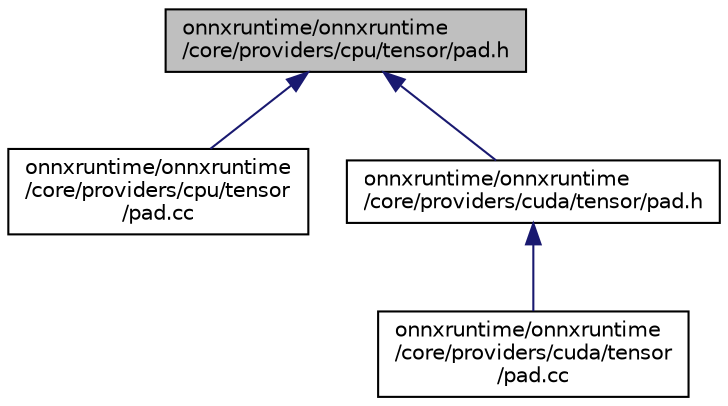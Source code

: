 digraph "onnxruntime/onnxruntime/core/providers/cpu/tensor/pad.h"
{
  edge [fontname="Helvetica",fontsize="10",labelfontname="Helvetica",labelfontsize="10"];
  node [fontname="Helvetica",fontsize="10",shape=record];
  Node67 [label="onnxruntime/onnxruntime\l/core/providers/cpu/tensor/pad.h",height=0.2,width=0.4,color="black", fillcolor="grey75", style="filled", fontcolor="black"];
  Node67 -> Node68 [dir="back",color="midnightblue",fontsize="10",style="solid"];
  Node68 [label="onnxruntime/onnxruntime\l/core/providers/cpu/tensor\l/pad.cc",height=0.2,width=0.4,color="black", fillcolor="white", style="filled",URL="$cpu_2tensor_2pad_8cc.html"];
  Node67 -> Node69 [dir="back",color="midnightblue",fontsize="10",style="solid"];
  Node69 [label="onnxruntime/onnxruntime\l/core/providers/cuda/tensor/pad.h",height=0.2,width=0.4,color="black", fillcolor="white", style="filled",URL="$cuda_2tensor_2pad_8h.html"];
  Node69 -> Node70 [dir="back",color="midnightblue",fontsize="10",style="solid"];
  Node70 [label="onnxruntime/onnxruntime\l/core/providers/cuda/tensor\l/pad.cc",height=0.2,width=0.4,color="black", fillcolor="white", style="filled",URL="$cuda_2tensor_2pad_8cc.html"];
}
